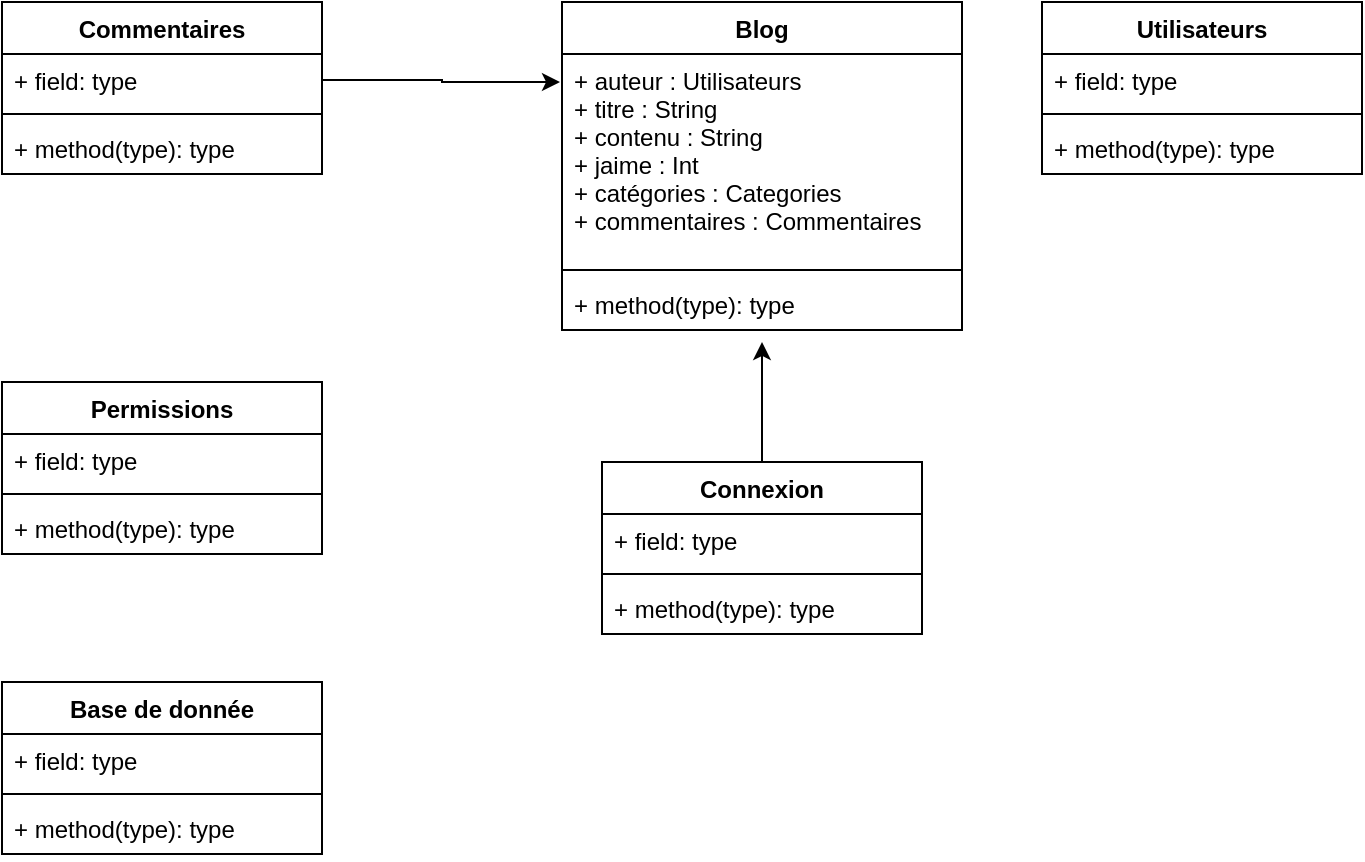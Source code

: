 <mxfile version="12.6.1" type="github">
  <diagram id="C5RBs43oDa-KdzZeNtuy" name="Page-1">
    <mxGraphModel dx="1102" dy="611" grid="1" gridSize="10" guides="1" tooltips="1" connect="1" arrows="1" fold="1" page="1" pageScale="1" pageWidth="827" pageHeight="1169" math="0" shadow="0">
      <root>
        <mxCell id="WIyWlLk6GJQsqaUBKTNV-0"/>
        <mxCell id="WIyWlLk6GJQsqaUBKTNV-1" parent="WIyWlLk6GJQsqaUBKTNV-0"/>
        <mxCell id="BsfRLn47r17hex0LM9WA-0" value="Blog" style="swimlane;fontStyle=1;align=center;verticalAlign=top;childLayout=stackLayout;horizontal=1;startSize=26;horizontalStack=0;resizeParent=1;resizeParentMax=0;resizeLast=0;collapsible=1;marginBottom=0;" parent="WIyWlLk6GJQsqaUBKTNV-1" vertex="1">
          <mxGeometry x="400" y="160" width="200" height="164" as="geometry"/>
        </mxCell>
        <mxCell id="BsfRLn47r17hex0LM9WA-1" value="+ auteur : Utilisateurs&#xa;+ titre : String&#xa;+ contenu : String&#xa;+ jaime : Int&#xa;+ catégories : Categories&#xa;+ commentaires : Commentaires&#xa;&#xa;" style="text;strokeColor=none;fillColor=none;align=left;verticalAlign=top;spacingLeft=4;spacingRight=4;overflow=hidden;rotatable=0;points=[[0,0.5],[1,0.5]];portConstraint=eastwest;" parent="BsfRLn47r17hex0LM9WA-0" vertex="1">
          <mxGeometry y="26" width="200" height="104" as="geometry"/>
        </mxCell>
        <mxCell id="BsfRLn47r17hex0LM9WA-2" value="" style="line;strokeWidth=1;fillColor=none;align=left;verticalAlign=middle;spacingTop=-1;spacingLeft=3;spacingRight=3;rotatable=0;labelPosition=right;points=[];portConstraint=eastwest;" parent="BsfRLn47r17hex0LM9WA-0" vertex="1">
          <mxGeometry y="130" width="200" height="8" as="geometry"/>
        </mxCell>
        <mxCell id="BsfRLn47r17hex0LM9WA-3" value="+ method(type): type" style="text;strokeColor=none;fillColor=none;align=left;verticalAlign=top;spacingLeft=4;spacingRight=4;overflow=hidden;rotatable=0;points=[[0,0.5],[1,0.5]];portConstraint=eastwest;" parent="BsfRLn47r17hex0LM9WA-0" vertex="1">
          <mxGeometry y="138" width="200" height="26" as="geometry"/>
        </mxCell>
        <mxCell id="BsfRLn47r17hex0LM9WA-4" value="Utilisateurs" style="swimlane;fontStyle=1;align=center;verticalAlign=top;childLayout=stackLayout;horizontal=1;startSize=26;horizontalStack=0;resizeParent=1;resizeParentMax=0;resizeLast=0;collapsible=1;marginBottom=0;" parent="WIyWlLk6GJQsqaUBKTNV-1" vertex="1">
          <mxGeometry x="640" y="160" width="160" height="86" as="geometry"/>
        </mxCell>
        <mxCell id="BsfRLn47r17hex0LM9WA-5" value="+ field: type" style="text;strokeColor=none;fillColor=none;align=left;verticalAlign=top;spacingLeft=4;spacingRight=4;overflow=hidden;rotatable=0;points=[[0,0.5],[1,0.5]];portConstraint=eastwest;" parent="BsfRLn47r17hex0LM9WA-4" vertex="1">
          <mxGeometry y="26" width="160" height="26" as="geometry"/>
        </mxCell>
        <mxCell id="BsfRLn47r17hex0LM9WA-6" value="" style="line;strokeWidth=1;fillColor=none;align=left;verticalAlign=middle;spacingTop=-1;spacingLeft=3;spacingRight=3;rotatable=0;labelPosition=right;points=[];portConstraint=eastwest;" parent="BsfRLn47r17hex0LM9WA-4" vertex="1">
          <mxGeometry y="52" width="160" height="8" as="geometry"/>
        </mxCell>
        <mxCell id="BsfRLn47r17hex0LM9WA-7" value="+ method(type): type" style="text;strokeColor=none;fillColor=none;align=left;verticalAlign=top;spacingLeft=4;spacingRight=4;overflow=hidden;rotatable=0;points=[[0,0.5],[1,0.5]];portConstraint=eastwest;" parent="BsfRLn47r17hex0LM9WA-4" vertex="1">
          <mxGeometry y="60" width="160" height="26" as="geometry"/>
        </mxCell>
        <mxCell id="BsfRLn47r17hex0LM9WA-8" value="Commentaires" style="swimlane;fontStyle=1;align=center;verticalAlign=top;childLayout=stackLayout;horizontal=1;startSize=26;horizontalStack=0;resizeParent=1;resizeParentMax=0;resizeLast=0;collapsible=1;marginBottom=0;" parent="WIyWlLk6GJQsqaUBKTNV-1" vertex="1">
          <mxGeometry x="120" y="160" width="160" height="86" as="geometry"/>
        </mxCell>
        <mxCell id="BsfRLn47r17hex0LM9WA-9" value="+ field: type" style="text;strokeColor=none;fillColor=none;align=left;verticalAlign=top;spacingLeft=4;spacingRight=4;overflow=hidden;rotatable=0;points=[[0,0.5],[1,0.5]];portConstraint=eastwest;" parent="BsfRLn47r17hex0LM9WA-8" vertex="1">
          <mxGeometry y="26" width="160" height="26" as="geometry"/>
        </mxCell>
        <mxCell id="BsfRLn47r17hex0LM9WA-10" value="" style="line;strokeWidth=1;fillColor=none;align=left;verticalAlign=middle;spacingTop=-1;spacingLeft=3;spacingRight=3;rotatable=0;labelPosition=right;points=[];portConstraint=eastwest;" parent="BsfRLn47r17hex0LM9WA-8" vertex="1">
          <mxGeometry y="52" width="160" height="8" as="geometry"/>
        </mxCell>
        <mxCell id="BsfRLn47r17hex0LM9WA-11" value="+ method(type): type" style="text;strokeColor=none;fillColor=none;align=left;verticalAlign=top;spacingLeft=4;spacingRight=4;overflow=hidden;rotatable=0;points=[[0,0.5],[1,0.5]];portConstraint=eastwest;" parent="BsfRLn47r17hex0LM9WA-8" vertex="1">
          <mxGeometry y="60" width="160" height="26" as="geometry"/>
        </mxCell>
        <mxCell id="BsfRLn47r17hex0LM9WA-12" value="Permissions" style="swimlane;fontStyle=1;align=center;verticalAlign=top;childLayout=stackLayout;horizontal=1;startSize=26;horizontalStack=0;resizeParent=1;resizeParentMax=0;resizeLast=0;collapsible=1;marginBottom=0;" parent="WIyWlLk6GJQsqaUBKTNV-1" vertex="1">
          <mxGeometry x="120" y="350" width="160" height="86" as="geometry"/>
        </mxCell>
        <mxCell id="BsfRLn47r17hex0LM9WA-13" value="+ field: type" style="text;strokeColor=none;fillColor=none;align=left;verticalAlign=top;spacingLeft=4;spacingRight=4;overflow=hidden;rotatable=0;points=[[0,0.5],[1,0.5]];portConstraint=eastwest;" parent="BsfRLn47r17hex0LM9WA-12" vertex="1">
          <mxGeometry y="26" width="160" height="26" as="geometry"/>
        </mxCell>
        <mxCell id="BsfRLn47r17hex0LM9WA-14" value="" style="line;strokeWidth=1;fillColor=none;align=left;verticalAlign=middle;spacingTop=-1;spacingLeft=3;spacingRight=3;rotatable=0;labelPosition=right;points=[];portConstraint=eastwest;" parent="BsfRLn47r17hex0LM9WA-12" vertex="1">
          <mxGeometry y="52" width="160" height="8" as="geometry"/>
        </mxCell>
        <mxCell id="BsfRLn47r17hex0LM9WA-15" value="+ method(type): type" style="text;strokeColor=none;fillColor=none;align=left;verticalAlign=top;spacingLeft=4;spacingRight=4;overflow=hidden;rotatable=0;points=[[0,0.5],[1,0.5]];portConstraint=eastwest;" parent="BsfRLn47r17hex0LM9WA-12" vertex="1">
          <mxGeometry y="60" width="160" height="26" as="geometry"/>
        </mxCell>
        <mxCell id="AcaAmZLUgVMFTUzAwAvF-1" style="edgeStyle=orthogonalEdgeStyle;rounded=0;orthogonalLoop=1;jettySize=auto;html=1;exitX=0.5;exitY=0;exitDx=0;exitDy=0;" edge="1" parent="WIyWlLk6GJQsqaUBKTNV-1" source="BsfRLn47r17hex0LM9WA-16">
          <mxGeometry relative="1" as="geometry">
            <mxPoint x="500" y="330" as="targetPoint"/>
          </mxGeometry>
        </mxCell>
        <mxCell id="BsfRLn47r17hex0LM9WA-16" value="Connexion" style="swimlane;fontStyle=1;align=center;verticalAlign=top;childLayout=stackLayout;horizontal=1;startSize=26;horizontalStack=0;resizeParent=1;resizeParentMax=0;resizeLast=0;collapsible=1;marginBottom=0;" parent="WIyWlLk6GJQsqaUBKTNV-1" vertex="1">
          <mxGeometry x="420" y="390" width="160" height="86" as="geometry"/>
        </mxCell>
        <mxCell id="BsfRLn47r17hex0LM9WA-17" value="+ field: type" style="text;strokeColor=none;fillColor=none;align=left;verticalAlign=top;spacingLeft=4;spacingRight=4;overflow=hidden;rotatable=0;points=[[0,0.5],[1,0.5]];portConstraint=eastwest;" parent="BsfRLn47r17hex0LM9WA-16" vertex="1">
          <mxGeometry y="26" width="160" height="26" as="geometry"/>
        </mxCell>
        <mxCell id="BsfRLn47r17hex0LM9WA-18" value="" style="line;strokeWidth=1;fillColor=none;align=left;verticalAlign=middle;spacingTop=-1;spacingLeft=3;spacingRight=3;rotatable=0;labelPosition=right;points=[];portConstraint=eastwest;" parent="BsfRLn47r17hex0LM9WA-16" vertex="1">
          <mxGeometry y="52" width="160" height="8" as="geometry"/>
        </mxCell>
        <mxCell id="BsfRLn47r17hex0LM9WA-19" value="+ method(type): type" style="text;strokeColor=none;fillColor=none;align=left;verticalAlign=top;spacingLeft=4;spacingRight=4;overflow=hidden;rotatable=0;points=[[0,0.5],[1,0.5]];portConstraint=eastwest;" parent="BsfRLn47r17hex0LM9WA-16" vertex="1">
          <mxGeometry y="60" width="160" height="26" as="geometry"/>
        </mxCell>
        <mxCell id="BsfRLn47r17hex0LM9WA-20" value="Base de donnée" style="swimlane;fontStyle=1;align=center;verticalAlign=top;childLayout=stackLayout;horizontal=1;startSize=26;horizontalStack=0;resizeParent=1;resizeParentMax=0;resizeLast=0;collapsible=1;marginBottom=0;" parent="WIyWlLk6GJQsqaUBKTNV-1" vertex="1">
          <mxGeometry x="120" y="500" width="160" height="86" as="geometry"/>
        </mxCell>
        <mxCell id="BsfRLn47r17hex0LM9WA-21" value="+ field: type" style="text;strokeColor=none;fillColor=none;align=left;verticalAlign=top;spacingLeft=4;spacingRight=4;overflow=hidden;rotatable=0;points=[[0,0.5],[1,0.5]];portConstraint=eastwest;" parent="BsfRLn47r17hex0LM9WA-20" vertex="1">
          <mxGeometry y="26" width="160" height="26" as="geometry"/>
        </mxCell>
        <mxCell id="BsfRLn47r17hex0LM9WA-22" value="" style="line;strokeWidth=1;fillColor=none;align=left;verticalAlign=middle;spacingTop=-1;spacingLeft=3;spacingRight=3;rotatable=0;labelPosition=right;points=[];portConstraint=eastwest;" parent="BsfRLn47r17hex0LM9WA-20" vertex="1">
          <mxGeometry y="52" width="160" height="8" as="geometry"/>
        </mxCell>
        <mxCell id="BsfRLn47r17hex0LM9WA-23" value="+ method(type): type" style="text;strokeColor=none;fillColor=none;align=left;verticalAlign=top;spacingLeft=4;spacingRight=4;overflow=hidden;rotatable=0;points=[[0,0.5],[1,0.5]];portConstraint=eastwest;" parent="BsfRLn47r17hex0LM9WA-20" vertex="1">
          <mxGeometry y="60" width="160" height="26" as="geometry"/>
        </mxCell>
        <mxCell id="AcaAmZLUgVMFTUzAwAvF-0" style="edgeStyle=orthogonalEdgeStyle;rounded=0;orthogonalLoop=1;jettySize=auto;html=1;entryX=-0.005;entryY=0.135;entryDx=0;entryDy=0;entryPerimeter=0;" edge="1" parent="WIyWlLk6GJQsqaUBKTNV-1" source="BsfRLn47r17hex0LM9WA-9" target="BsfRLn47r17hex0LM9WA-1">
          <mxGeometry relative="1" as="geometry"/>
        </mxCell>
      </root>
    </mxGraphModel>
  </diagram>
</mxfile>
